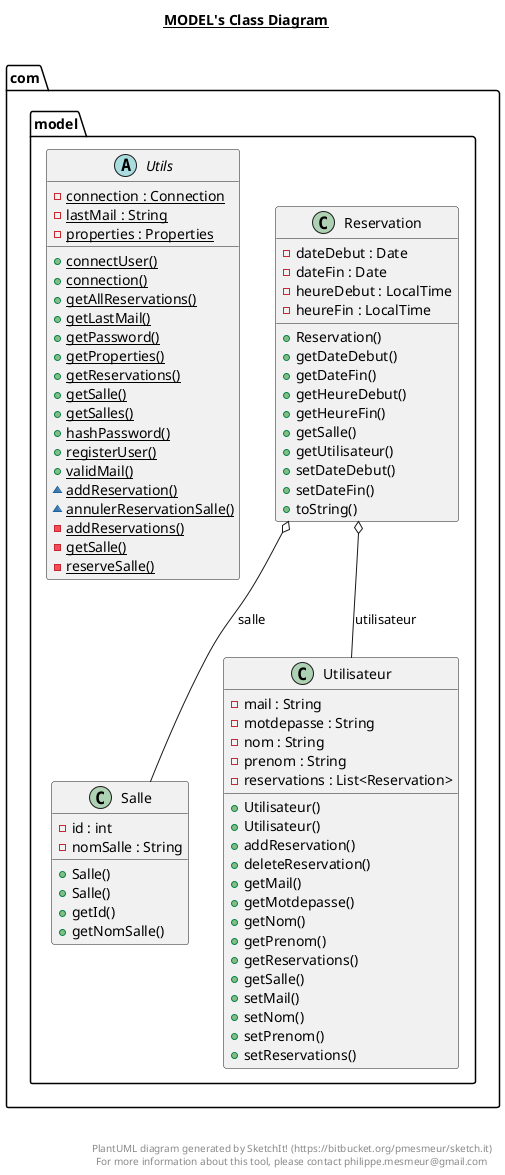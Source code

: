 @startuml

title __MODEL's Class Diagram__\n

  namespace com.model {
    class com.model.Reservation {
        - dateDebut : Date
        - dateFin : Date
        - heureDebut : LocalTime
        - heureFin : LocalTime
        + Reservation()
        + getDateDebut()
        + getDateFin()
        + getHeureDebut()
        + getHeureFin()
        + getSalle()
        + getUtilisateur()
        + setDateDebut()
        + setDateFin()
        + toString()
    }
  }
  

  namespace com.model {
    class com.model.Salle {
        - id : int
        - nomSalle : String
        + Salle()
        + Salle()
        + getId()
        + getNomSalle()
    }
  }
  

  namespace com.model {
    class com.model.Utilisateur {
        - mail : String
        - motdepasse : String
        - nom : String
        - prenom : String
        - reservations : List<Reservation>
        + Utilisateur()
        + Utilisateur()
        + addReservation()
        + deleteReservation()
        + getMail()
        + getMotdepasse()
        + getNom()
        + getPrenom()
        + getReservations()
        + getSalle()
        + setMail()
        + setNom()
        + setPrenom()
        + setReservations()
    }
  }
  

  namespace com.model {
    abstract class com.model.Utils {
        {static} - connection : Connection
        {static} - lastMail : String
        {static} - properties : Properties
        {static} + connectUser()
        {static} + connection()
        {static} + getAllReservations()
        {static} + getLastMail()
        {static} + getPassword()
        {static} + getProperties()
        {static} + getReservations()
        {static} + getSalle()
        {static} + getSalles()
        {static} + hashPassword()
        {static} + registerUser()
        {static} + validMail()
        {static} ~ addReservation()
        {static} ~ annulerReservationSalle()
        {static} - addReservations()
        {static} - getSalle()
        {static} - reserveSalle()
    }
  }
  

  com.model.Reservation o-- com.model.Salle : salle
  com.model.Reservation o-- com.model.Utilisateur : utilisateur


right footer


PlantUML diagram generated by SketchIt! (https://bitbucket.org/pmesmeur/sketch.it)
For more information about this tool, please contact philippe.mesmeur@gmail.com
endfooter

@enduml
